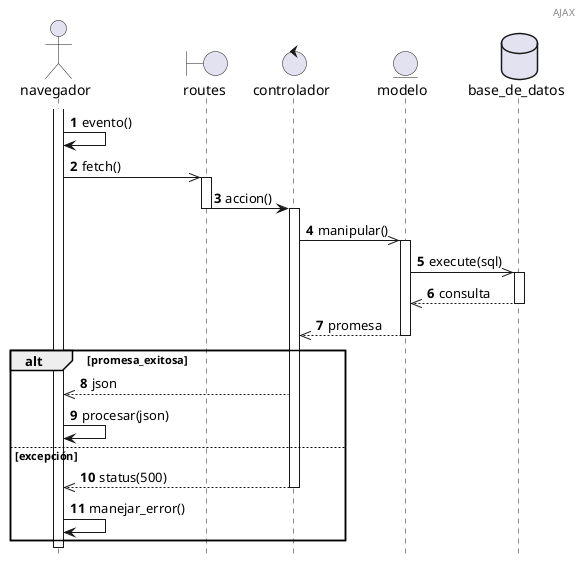@startuml ajax
header AJAX
autonumber
hide footbox

actor navegador
boundary routes
control controlador 
entity modelo 
database base_de_datos 

activate navegador
navegador -> navegador: evento()
navegador ->> routes: fetch()
activate routes
routes -> controlador: accion()
deactivate routes
activate controlador
controlador ->> modelo: manipular()
activate modelo
modelo ->> base_de_datos: execute(sql)
activate base_de_datos
base_de_datos -->> modelo: consulta
deactivate base_de_datos
modelo -->> controlador: promesa
deactivate modelo

alt promesa_exitosa

    controlador -->> navegador: json
    navegador -> navegador: procesar(json)

else excepción

    controlador -->> navegador: status(500)
    deactivate controlador
    navegador -> navegador: manejar_error()

end

deactivate navegador

@enduml